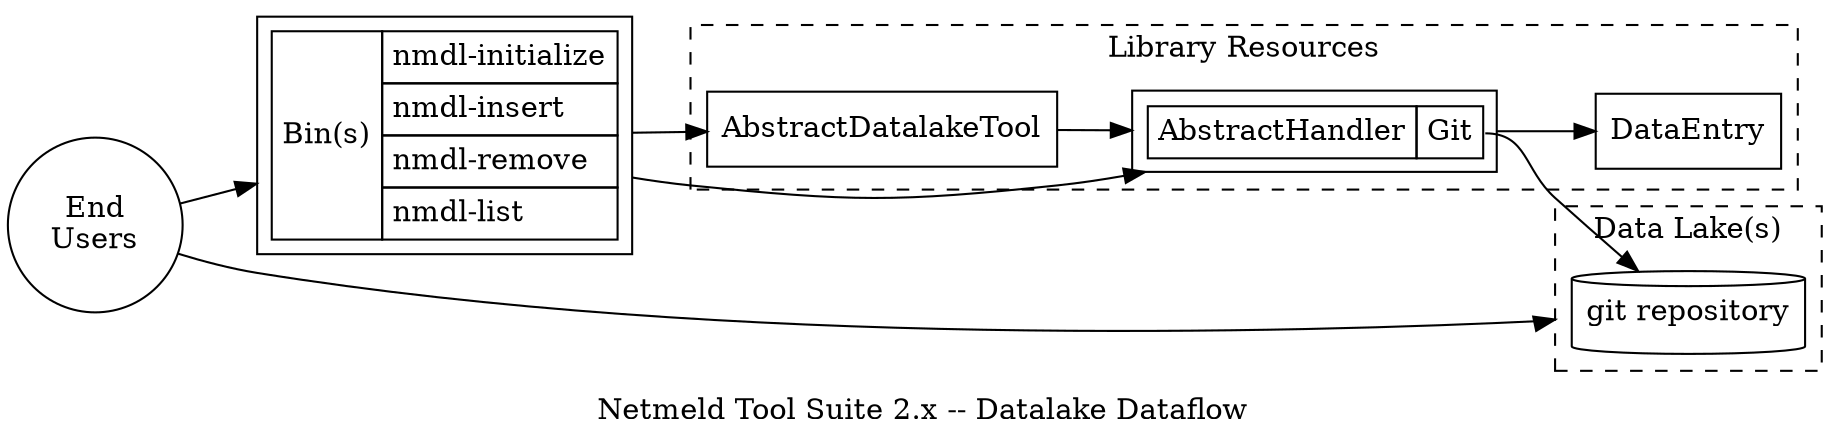 digraph G {
  rankdir=LR;
  nodespace=0.5;
  ranksep=0.5;
  newrank=true;
  splines=spline;
  compound=true;
  concentrate=true;

  label="Netmeld Tool Suite 2.x -- Datalake Dataflow";

  node[shape="circle"];
  users [label="End\nUsers"];

  node[shape="rectangle",margin=0.1];
  bins [label=<
    <table border="0" cellborder="1" cellspacing="0" cellpadding="4">
      <tr><td rowspan="5">Bin(s)</td></tr>
      <tr><td align="left">nmdl-initialize</td></tr>
      <tr><td align="left">nmdl-insert</td></tr>
      <tr><td align="left">nmdl-remove</td></tr>
      <tr><td align="left">nmdl-list</td></tr>
    </table>>];

  subgraph cluster_lib {
    label="Library Resources";
    style="dashed";

    node[shape="rectangle"];
    objects [label="DataEntry"];
    tools [label="AbstractDatalakeTool"];

    node[shape="none",margin=0];
    node[shape="rectangle",margin=0.1];
    handlers [label=<
      <table border="0" cellborder="1" cellspacing="0" cellpadding="4">
        <tr><td rowspan="2">AbstractHandler</td></tr>
        <tr><td align="left" port="git">Git</td></tr>
      </table>>];
  }

  subgraph cluster_datalake {
    label="Data Lake(s)";
    style="dashed";

    node [shape="cylinder"];
    git [label="git repository"];
  }
  

  users->bins;
  users->git [lhead=cluster_datalake];
  bins->tools;
  bins->handlers;
  tools->handlers;
  handlers->objects;
  handlers:git->git;
}
